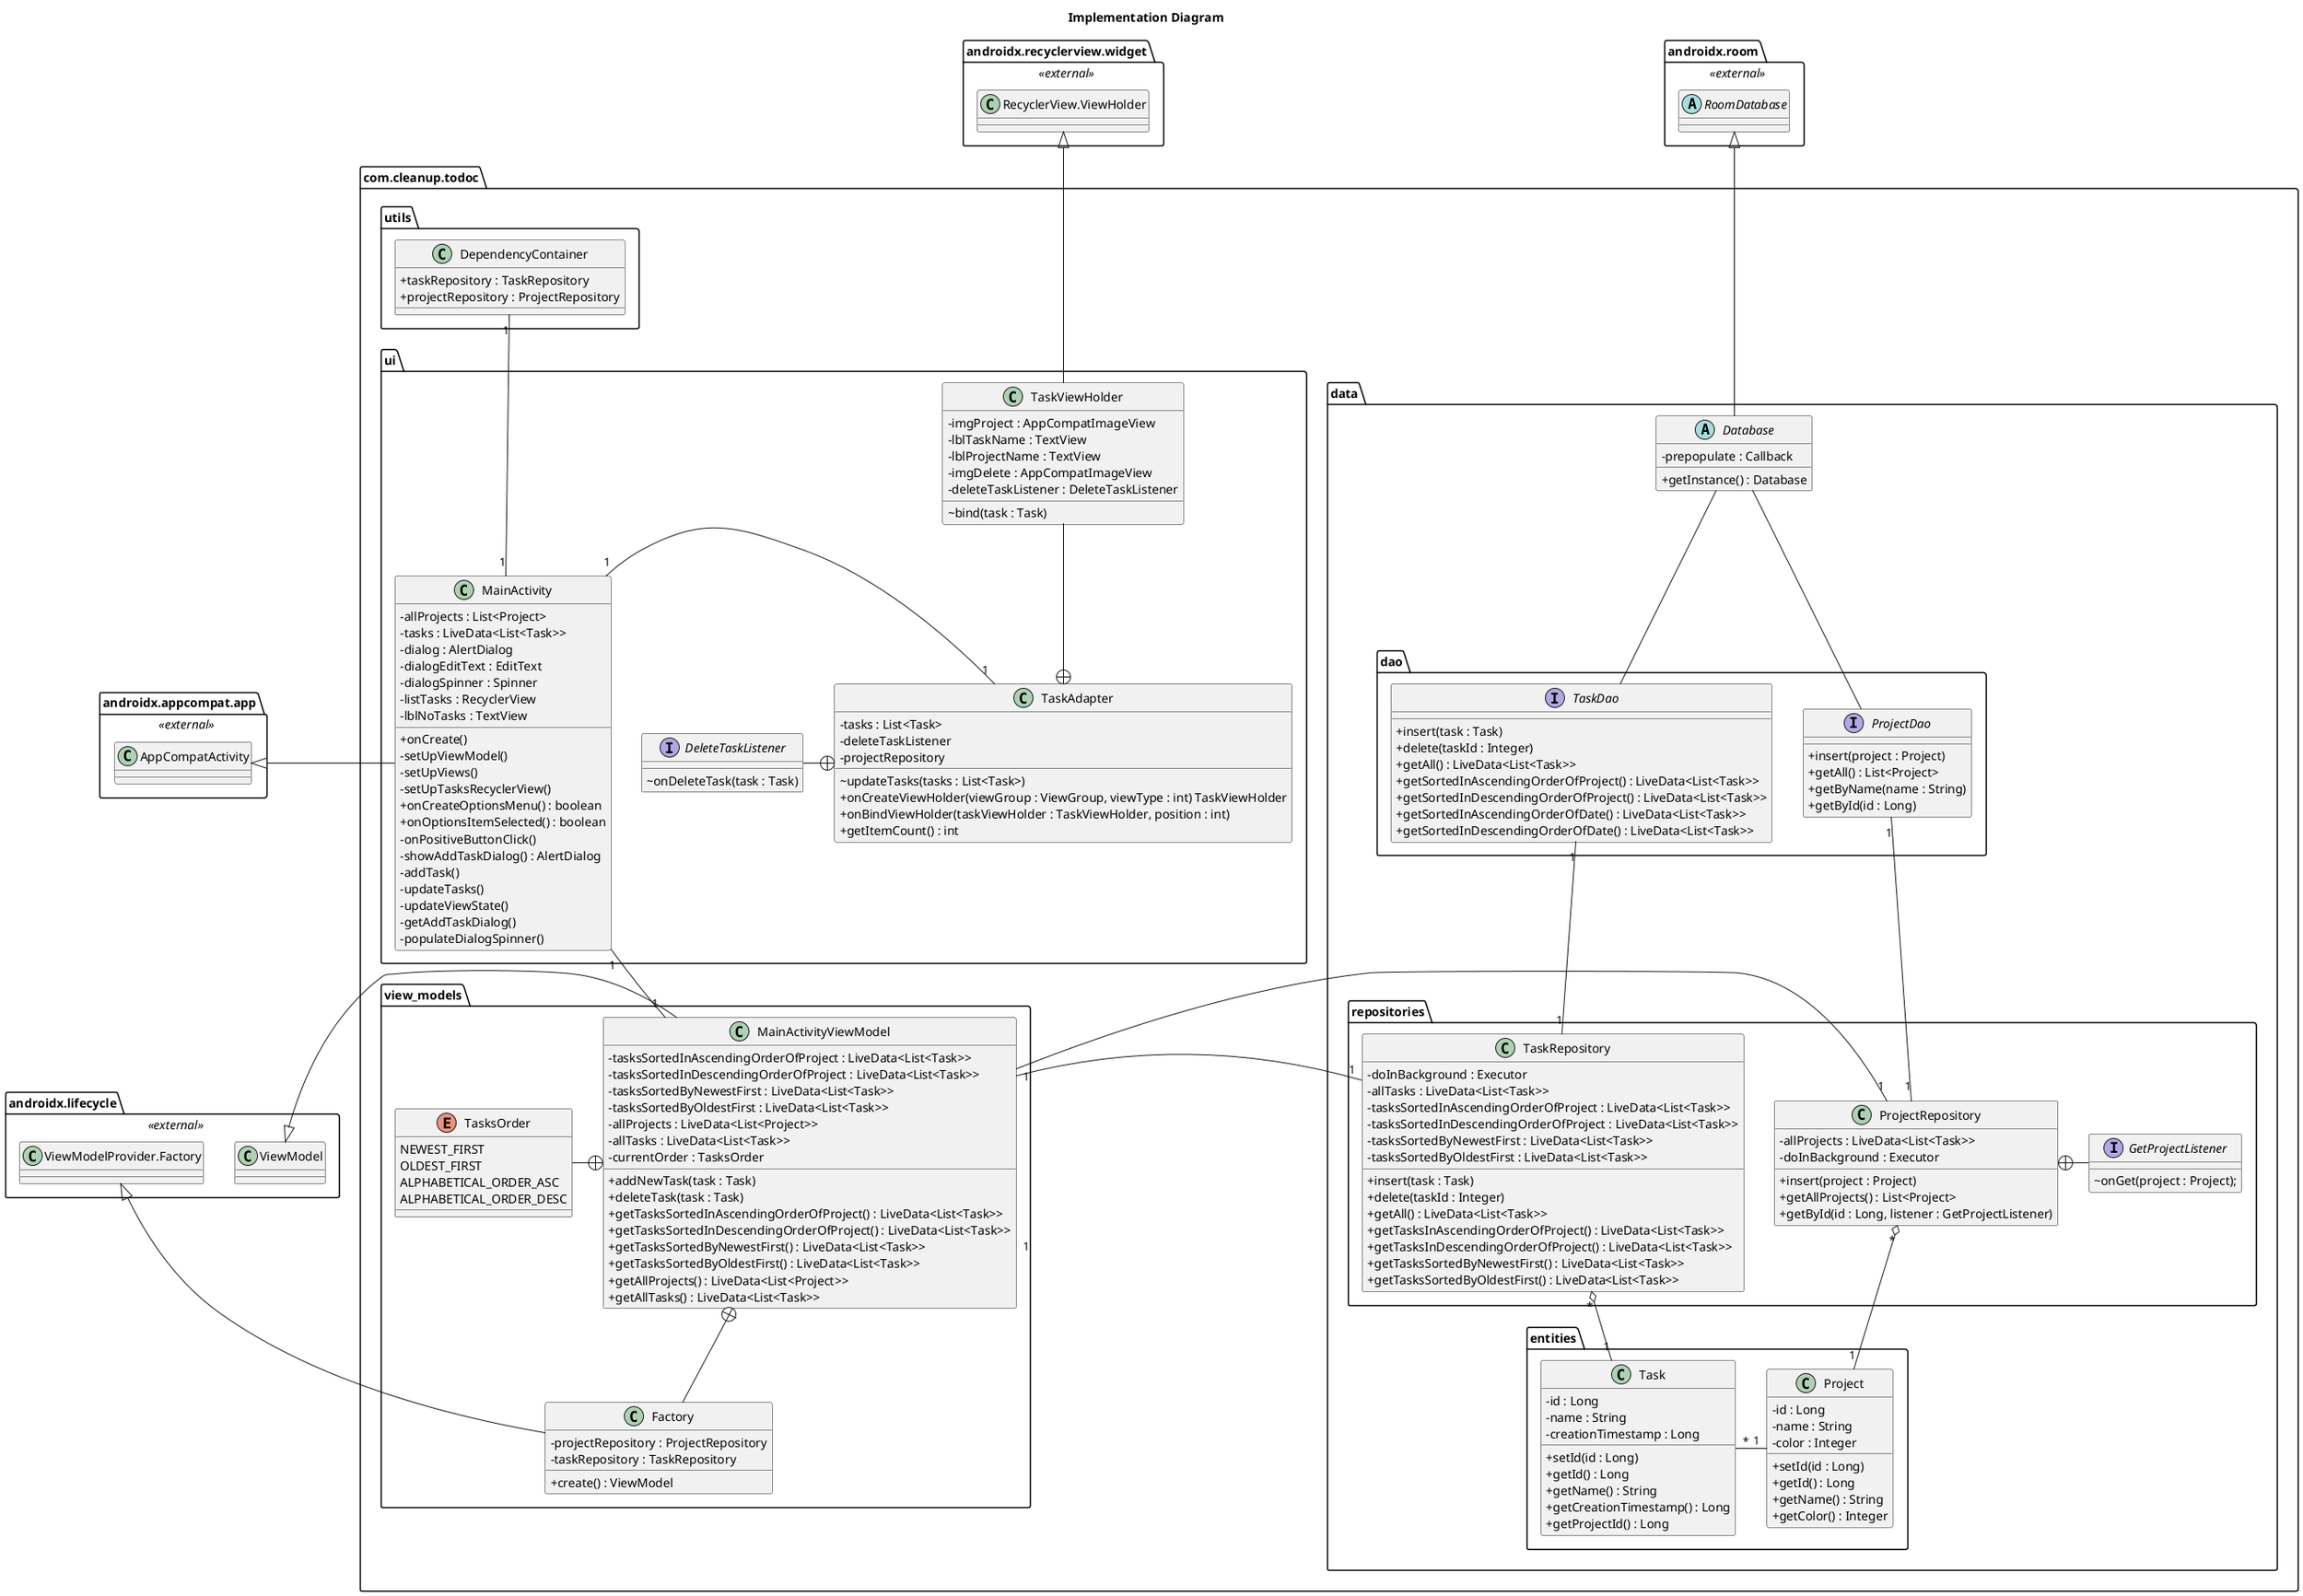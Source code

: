 @startuml

    title "Implementation Diagram"
    skinparam classAttributeIconSize 0
    set namespaceSeparator none
'    skinparam dpi 800

   package androidx.appcompat.app <<external>> {
        class AppCompatActivity
   }
    package androidx.recyclerview.widget <<external>> {
        class RecyclerView.ViewHolder
    }

    package androidx.lifecycle <<external>> {
        class ViewModel
        class ViewModelProvider.Factory
    }

    package androidx.room <<external>> {
        abstract class RoomDatabase
    }


    package com.cleanup.todoc {

        package data {

            package entities{
               class Task {
                    - id : Long
                    - name : String
                    - creationTimestamp : Long

                    + setId(id : Long)
                    + getId() : Long
                    + getName() : String
                    + getCreationTimestamp() : Long
                    + getProjectId() : Long
                }

               class Project {
                    - id : Long
                    - name : String
                    - color : Integer

                    + setId(id : Long)
                    + getId() : Long
                    + getName() : String
                    + getColor() : Integer
                }
            }

            package repositories {
                class TaskRepository {
                    - doInBackground : Executor
                    - allTasks : LiveData<List<Task>>
                    - tasksSortedInAscendingOrderOfProject : LiveData<List<Task>>
                    - tasksSortedInDescendingOrderOfProject : LiveData<List<Task>>
                    - tasksSortedByNewestFirst : LiveData<List<Task>>
                    - tasksSortedByOldestFirst : LiveData<List<Task>>

                    + insert(task : Task)
                    + delete(taskId : Integer)
                    + getAll() : LiveData<List<Task>>
                    + getTasksInAscendingOrderOfProject() : LiveData<List<Task>>
                    + getTasksInDescendingOrderOfProject() : LiveData<List<Task>>
                    + getTasksSortedByNewestFirst() : LiveData<List<Task>>
                    + getTasksSortedByOldestFirst() : LiveData<List<Task>>
                }
                class ProjectRepository {
                    - allProjects : LiveData<List<Task>>
                    - doInBackground : Executor
                    + insert(project : Project)
                    + getAllProjects() : List<Project>
                    + getById(id : Long, listener : GetProjectListener)
                }

                interface GetProjectListener {
                    ~ onGet(project : Project);
                }

                ProjectRepository +- GetProjectListener
            }

            package dao {
                interface TaskDao {
                    + insert(task : Task)
                    + delete(taskId : Integer)
                    + getAll() : LiveData<List<Task>>
                    + getSortedInAscendingOrderOfProject() : LiveData<List<Task>>
                    + getSortedInDescendingOrderOfProject() : LiveData<List<Task>>
                    + getSortedInAscendingOrderOfDate() : LiveData<List<Task>>
                    + getSortedInDescendingOrderOfDate() : LiveData<List<Task>>
                }

                interface ProjectDao {
                    + insert(project : Project)
                    + getAll() : List<Project>
                    + getByName(name : String)
                    + getById(id : Long)
                }
            }

            abstract class Database {
                - prepopulate : Callback
                + getInstance() : Database
            }
       }


        package view_models {
            class MainActivityViewModel {
                - tasksSortedInAscendingOrderOfProject : LiveData<List<Task>>
                - tasksSortedInDescendingOrderOfProject : LiveData<List<Task>>
                - tasksSortedByNewestFirst : LiveData<List<Task>>
                - tasksSortedByOldestFirst : LiveData<List<Task>>
                - allProjects : LiveData<List<Project>>
                - allTasks : LiveData<List<Task>>
                - currentOrder : TasksOrder

                + addNewTask(task : Task)
                + deleteTask(task : Task)
                + getTasksSortedInAscendingOrderOfProject() : LiveData<List<Task>>
                + getTasksSortedInDescendingOrderOfProject() : LiveData<List<Task>>
                + getTasksSortedByNewestFirst() : LiveData<List<Task>>
                + getTasksSortedByOldestFirst() : LiveData<List<Task>>
                + getAllProjects() : LiveData<List<Project>>
                + getAllTasks() : LiveData<List<Task>>
            }

            class Factory {
                - projectRepository : ProjectRepository
                - taskRepository : TaskRepository
                + create() : ViewModel
            }

            enum TasksOrder {
                NEWEST_FIRST
                OLDEST_FIRST
                ALPHABETICAL_ORDER_ASC
                ALPHABETICAL_ORDER_DESC
            }

            MainActivityViewModel +-- Factory
            ViewModelProvider.Factory <|- Factory
            TasksOrder -+ MainActivityViewModel
            ViewModel <|- MainActivityViewModel
        }


        package ui {
            class MainActivity {
                - allProjects : List<Project>
                - tasks : LiveData<List<Task>>
                - dialog : AlertDialog
                - dialogEditText : EditText
                - dialogSpinner : Spinner
                - listTasks : RecyclerView
                - lblNoTasks : TextView

                + onCreate()
                - setUpViewModel()
                - setUpViews()
                - setUpTasksRecyclerView()
                + onCreateOptionsMenu() : boolean
                + onOptionsItemSelected() : boolean
                - onPositiveButtonClick()
                - showAddTaskDialog() : AlertDialog
                - addTask()
                - updateTasks()
                - updateViewState()
                - getAddTaskDialog()
                - populateDialogSpinner()
            }

            class TaskAdapter {
                - tasks : List<Task>
                - deleteTaskListener
                - projectRepository

                ~ updateTasks(tasks : List<Task>)
                + onCreateViewHolder(viewGroup : ViewGroup, viewType : int) TaskViewHolder
                + onBindViewHolder(taskViewHolder : TaskViewHolder, position : int)
                + getItemCount() : int
            }

            interface DeleteTaskListener {
                ~ onDeleteTask(task : Task)
            }

           class TaskViewHolder {
                - imgProject : AppCompatImageView
                - lblTaskName : TextView
                - lblProjectName : TextView
                - imgDelete : AppCompatImageView
                - deleteTaskListener : DeleteTaskListener
                ~ bind(task : Task)
           }

            RecyclerView.ViewHolder <|--- TaskViewHolder
            DeleteTaskListener -+ TaskAdapter
            TaskViewHolder --+ TaskAdapter
        }

        package utils {
            class DependencyContainer {
                + taskRepository : TaskRepository
                + projectRepository : ProjectRepository
            }
        }

    }

    Task "*" - "1" Project

    RoomDatabase <|--- Database

    Database -- TaskDao
    Database -- ProjectDao

    TaskDao "1" -- "1" TaskRepository
    ProjectDao "1" -- "1" ProjectRepository

    ProjectRepository "*" o-- "1" Project
    TaskRepository "*" o-- "1" Task

    ProjectRepository "1" - "1" MainActivityViewModel
    TaskRepository "1" - "1" MainActivityViewModel

    MainActivity "1" -- "1" MainActivityViewModel
    TaskAdapter "1" - "1" MainActivity
    DependencyContainer "1" --- "1" MainActivity
    AppCompatActivity <|- MainActivity

    AppCompatActivity -[hidden]- ViewModelProvider.Factory

@enduml